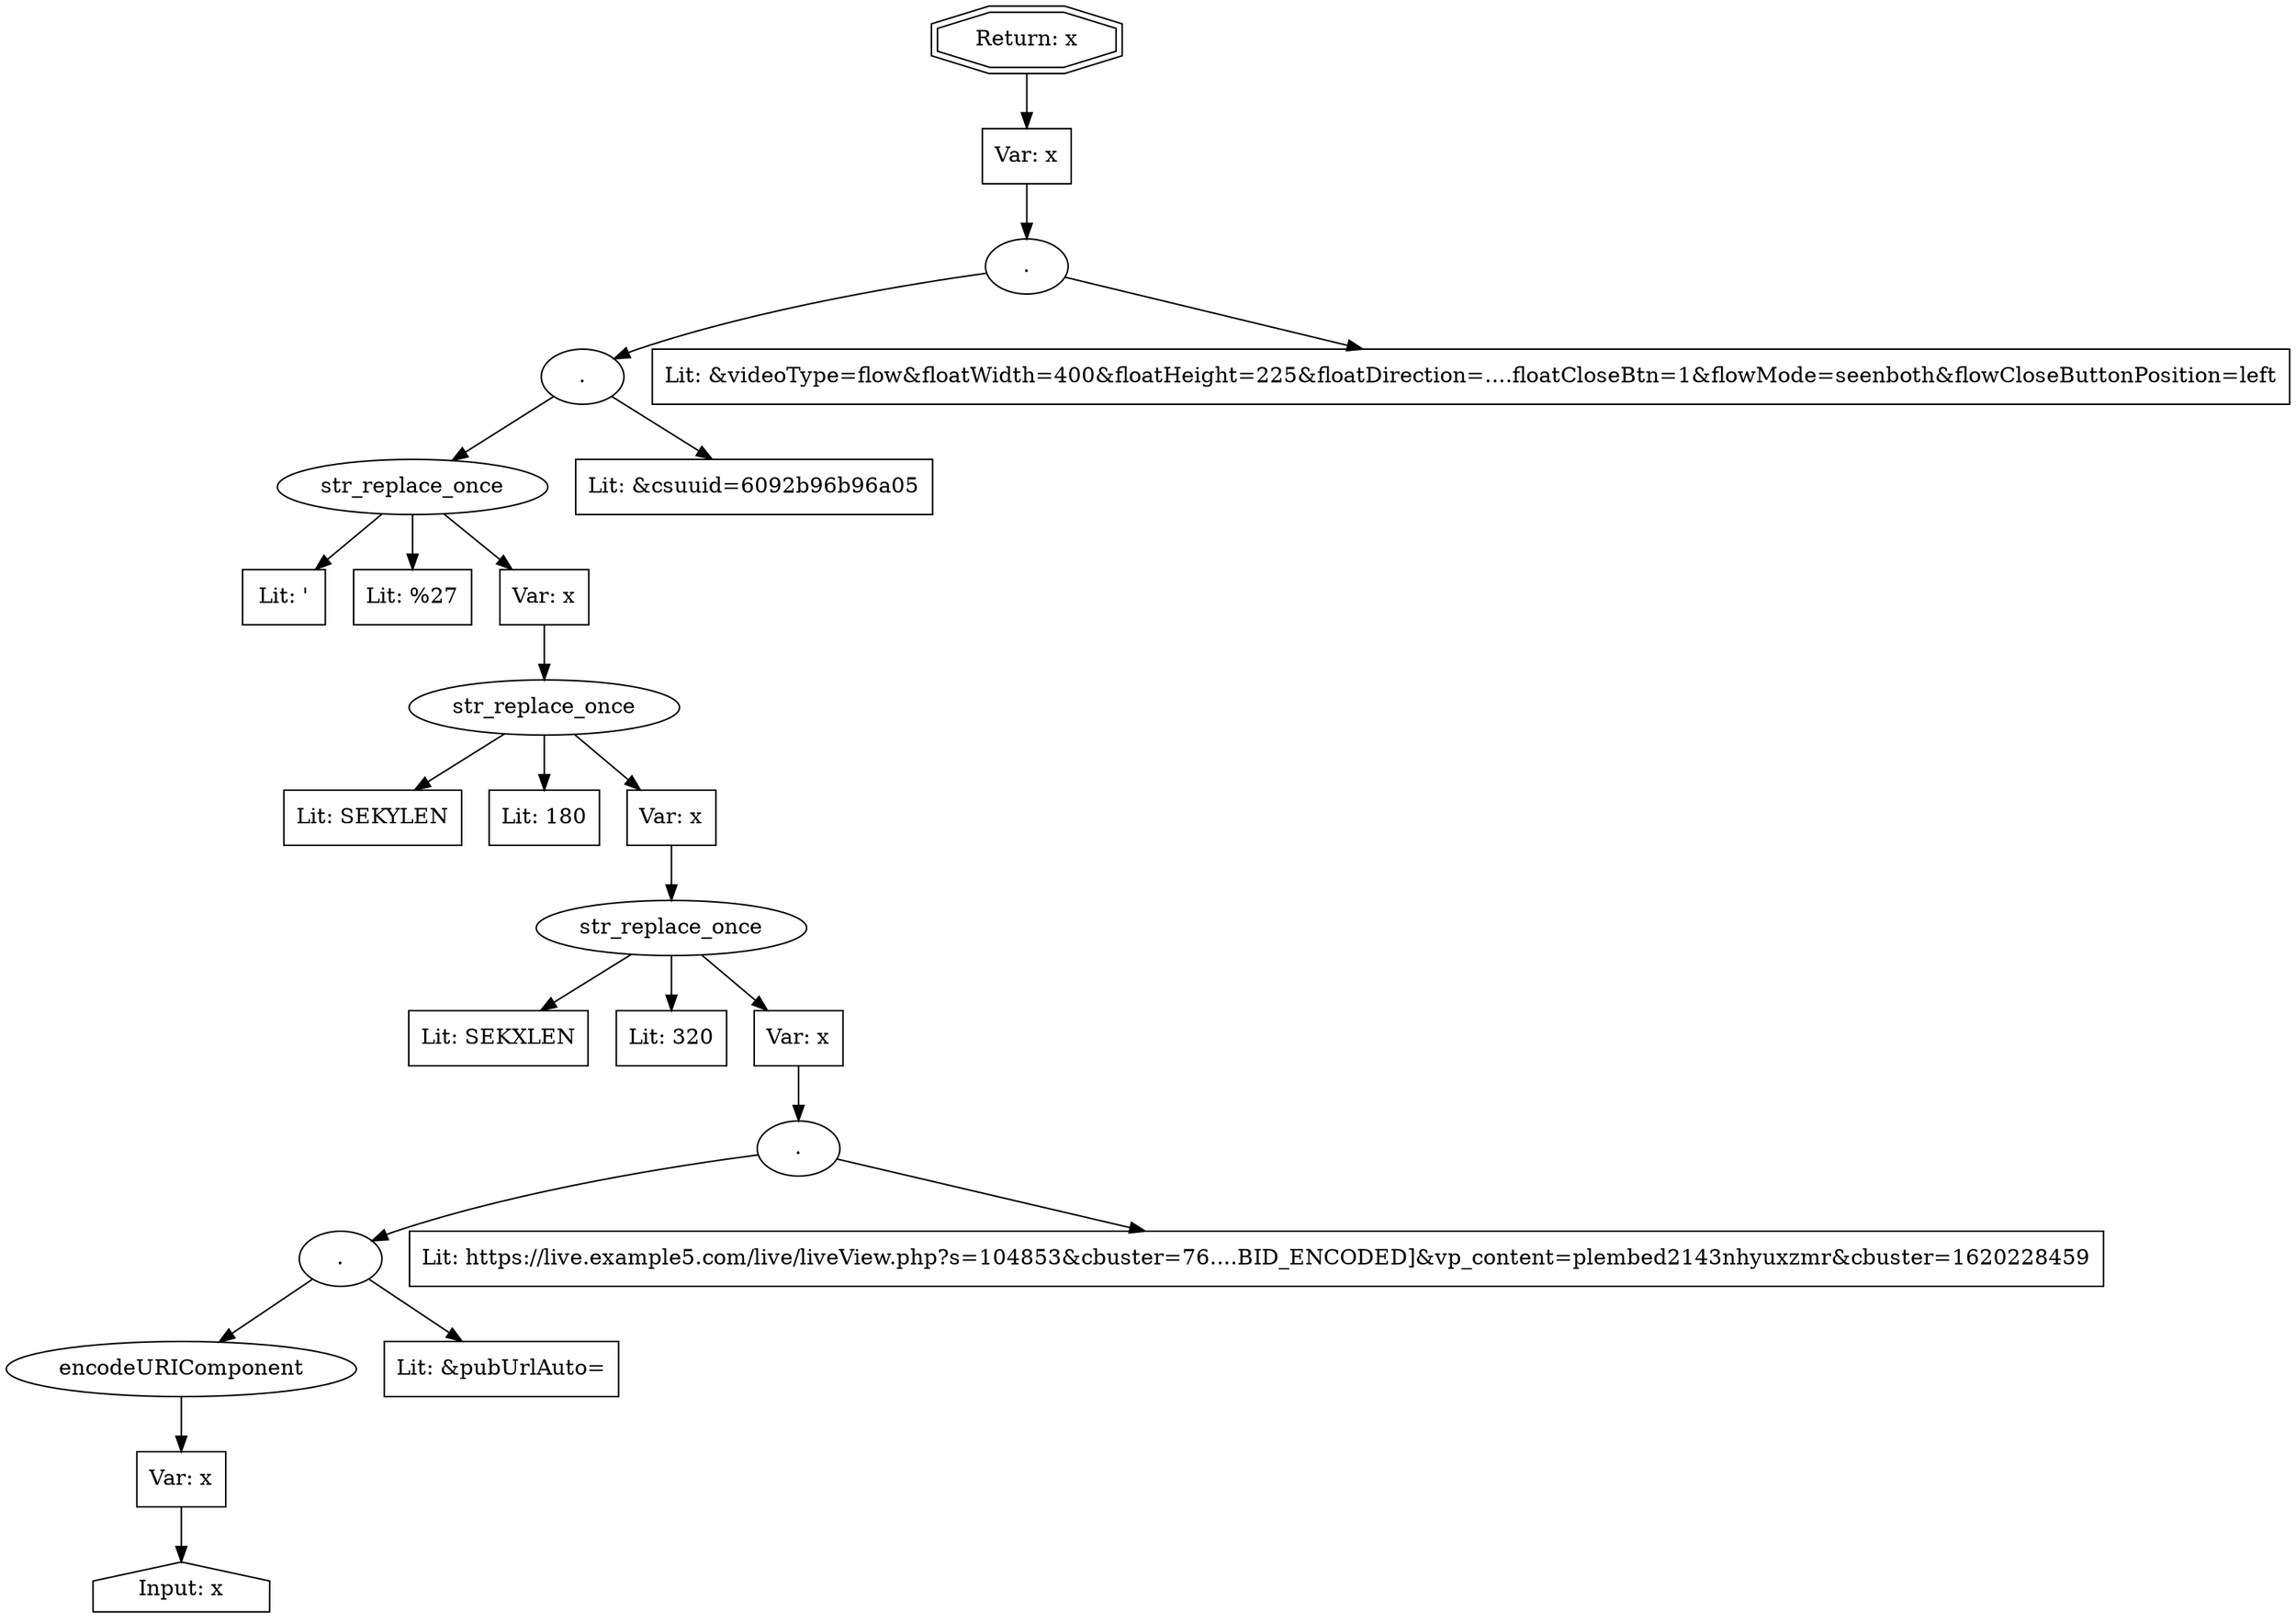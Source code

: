 // Finding: b74a1b78-2c84-4def-b27d-a2eac0a4e34c
// Finding.url: https://nioh2.wiki.example172.com/Nioh+2+Wiki
// Finding.parentloc: https://nioh2.wiki.example172.com/Nioh+2+Wiki##"></iframe></style></script></object></embed></textarea><script>taintfoxLog('a54f129372b64311ba9fea4c7e9835eb')</script><!--/*
// Finding.domain: nioh2.wiki.example172.com
// Finding.base_domain: example172.com
// Finding.source: location.href
// Finding.sink: document.write
// Sanitizer.score: 1
// Sanitizer.name: SekindoClientDetections_URL/this.setInfo
// Sanitizer.location: https://live.example5.com/live/liveView.php?s=104853&cbuster=761118963&pubUrl=https://nioh2.wiki.example172.com/Nioh%2B2%2BWiki%23%23%22%3E%3C/iframe%3E%3C/style%3E%3C/script%3E%3C/object%3E%3C/embed%3E%3C/textarea%3E%3Cscript%3EtaintfoxLog(%27a54f129372b64311ba9fea4c7e9835eb%27)%3C/script%3E%3C!--/*&subId=[SUBID_ENCODED]&vp_content=plembed2143nhyuxzmr - SekindoClientDetections_URL/this.setInfo:621:7
// Finding.begin: 583
// Finding.end: 642
// Finding.original_uuid: 58607f4d-4c9a-446f-8662-c8dc410b9962
// Finding.TwentyFiveMillionFlowsId: -850572081
// Finding.script: https://live.example5.com/live/liveView.php?s=104853&cbuster=761118963&pubUrl=https://nioh2.wiki.example172.com/Nioh%2B2%2BWiki%23%23%22%3E%3C/iframe%3E%3C/style%3E%3C/script%3E%3C/object%3E%3C/embed%3E%3C/textarea%3E%3Cscript%3EtaintfoxLog(%27a54f129372b64311ba9fea4c7e9835eb%27)%3C/script%3E%3C!--/*&subId=[SUBID_ENCODED]&vp_content=plembed2143nhyuxzmr
// Finding.line: 914
// Exploit.uuid: a54f1293-72b6-4311-ba9f-ea4c7e9835eb
// Exploit.success: false
// Exploit.status: failure
// Exploit.method: C
// Exploit.type: html
// Exploit.token: attribute
// Exploit.content: src
// Exploit.quote_type: "
// Exploit.tag: script
// Exploit.break_out: #"></iframe></style></script></object></embed></textarea><script>
// Exploit.break_in: </script><!--/*
// Exploit.payload: #"></iframe></style></script></object></embed></textarea><script>taintfoxLog(1)</script><!--/*
// Exploit.begin_taint_url: 0
// Exploit.end_taint_url: 45
// Exploit.replace_begin_url: 45
// Exploit.replace_end_url: 45
// Exploit.replace_begin_param: 721
// Exploit.replace_end_param: 721
// Issues.LargestEncodeAttrStringChain: 0
// Issues.LargestTextFragmentEncodeChainLength: 0
// Issues.HasApproximation: false
// Issues.HasMissingImplementation: false
// Issues.HasInfiniteRegexWithFunctionReplacer: false
// Issues.MergedSplitAndJoins: false
// Issues.HasUrlInRhsOfReplace: false
// Issues.HasUrlInLhsOfReplace: false
// Issues.HasCookieValueInLhsOfreplace: false
// Issues.HasCookieValueInRhsOfreplace: false
// Issues.HasCookieValueInMatchPattern: false
// Issues.HasCookieValueInExecPattern: false
// Issues.RemovedLRConcats: false
// Issues.RemovedReplaceArtifacts: false
// Issues.HasUrlInMatchPattern: false
// Issues.HasUrlInExecPattern: false
// Issues.RemovedNOPreplaces: false
// Issues.Known_sanitizer: false
// DepGraph.hash: -77454784
// DepGraph.sanitizer_hash: 1982617807

digraph cfg {
n0 [shape=house, label="Input: x"];
n1 [shape=ellipse, label="encodeURIComponent"];
n2 [shape=box, label="Var: x"];
n3 [shape=ellipse, label="."];
n4 [shape=box, label="Lit: &pubUrlAuto="];
n5 [shape=ellipse, label="."];
n6 [shape=box, label="Lit: https://live.example5.com/live/liveView.php?s=104853&cbuster=76....BID_ENCODED]&vp_content=plembed2143nhyuxzmr&cbuster=1620228459"];
n7 [shape=ellipse, label="str_replace_once"];
n8 [shape=box, label="Lit: SEKXLEN"];
n9 [shape=box, label="Lit: 320"];
n10 [shape=box, label="Var: x"];
n11 [shape=ellipse, label="str_replace_once"];
n12 [shape=box, label="Lit: SEKYLEN"];
n13 [shape=box, label="Lit: 180"];
n14 [shape=box, label="Var: x"];
n15 [shape=ellipse, label="str_replace_once"];
n16 [shape=box, label="Lit: '"];
n17 [shape=box, label="Lit: %27"];
n18 [shape=box, label="Var: x"];
n19 [shape=ellipse, label="."];
n20 [shape=box, label="Lit: &csuuid=6092b96b96a05"];
n21 [shape=ellipse, label="."];
n22 [shape=box, label="Lit: &videoType=flow&floatWidth=400&floatHeight=225&floatDirection=....floatCloseBtn=1&flowMode=seenboth&flowCloseButtonPosition=left"];
n23 [shape=box, label="Var: x"];
n24 [shape=doubleoctagon, label="Return: x"];
n2 -> n0;
n1 -> n2;
n3 -> n4;
n3 -> n1;
n5 -> n6;
n5 -> n3;
n10 -> n5;
n7 -> n8;
n7 -> n9;
n7 -> n10;
n14 -> n7;
n11 -> n12;
n11 -> n13;
n11 -> n14;
n18 -> n11;
n15 -> n16;
n15 -> n17;
n15 -> n18;
n19 -> n15;
n19 -> n20;
n21 -> n19;
n21 -> n22;
n23 -> n21;
n24 -> n23;
}